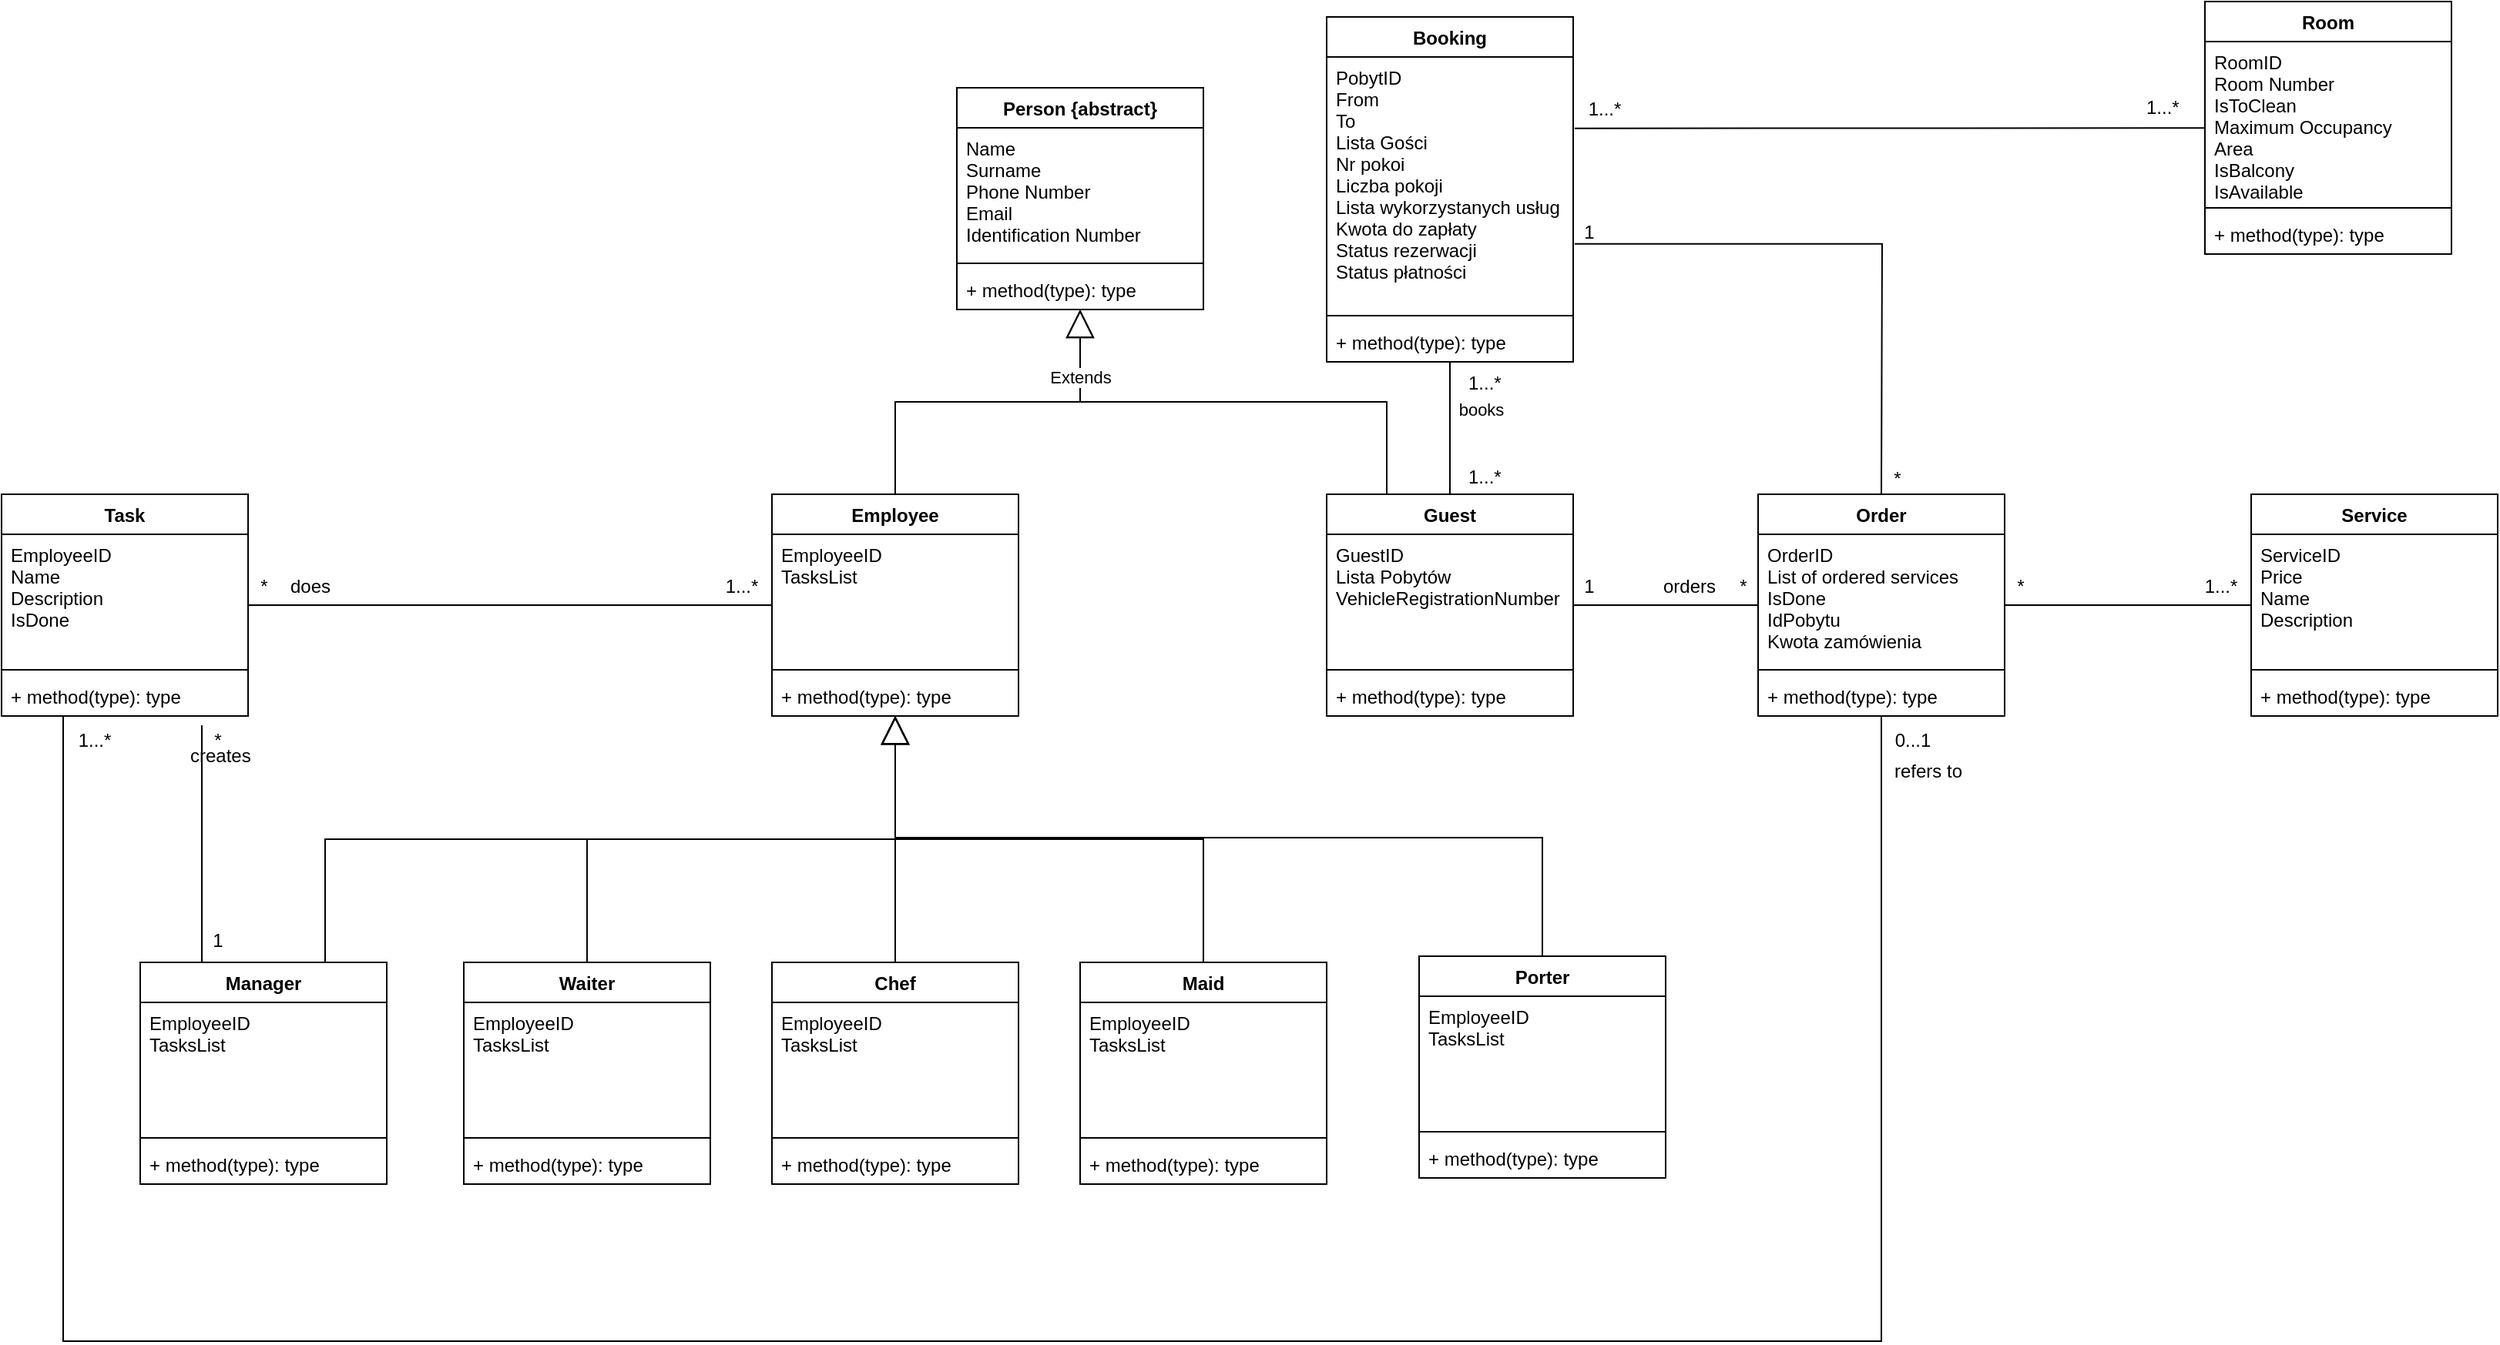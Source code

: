 <mxfile version="15.6.8" type="github">
  <diagram name="Page-1" id="efa7a0a1-bf9b-a30e-e6df-94a7791c09e9">
    <mxGraphModel dx="3256" dy="2107" grid="1" gridSize="10" guides="1" tooltips="1" connect="1" arrows="1" fold="1" page="1" pageScale="1" pageWidth="826" pageHeight="1169" background="none" math="0" shadow="0">
      <root>
        <mxCell id="0" />
        <mxCell id="1" parent="0" />
        <mxCell id="ai49O4Mp9xUd7SfKjjoI-117" value="Person {abstract}" style="swimlane;fontStyle=1;align=center;verticalAlign=top;childLayout=stackLayout;horizontal=1;startSize=26;horizontalStack=0;resizeParent=1;resizeParentMax=0;resizeLast=0;collapsible=1;marginBottom=0;" parent="1" vertex="1">
          <mxGeometry x="-160" y="-464" width="160" height="144" as="geometry" />
        </mxCell>
        <mxCell id="ai49O4Mp9xUd7SfKjjoI-118" value="Name&#xa;Surname&#xa;Phone Number&#xa;Email&#xa;Identification Number&#xa;" style="text;strokeColor=none;fillColor=none;align=left;verticalAlign=top;spacingLeft=4;spacingRight=4;overflow=hidden;rotatable=0;points=[[0,0.5],[1,0.5]];portConstraint=eastwest;" parent="ai49O4Mp9xUd7SfKjjoI-117" vertex="1">
          <mxGeometry y="26" width="160" height="84" as="geometry" />
        </mxCell>
        <mxCell id="ai49O4Mp9xUd7SfKjjoI-119" value="" style="line;strokeWidth=1;fillColor=none;align=left;verticalAlign=middle;spacingTop=-1;spacingLeft=3;spacingRight=3;rotatable=0;labelPosition=right;points=[];portConstraint=eastwest;" parent="ai49O4Mp9xUd7SfKjjoI-117" vertex="1">
          <mxGeometry y="110" width="160" height="8" as="geometry" />
        </mxCell>
        <mxCell id="ai49O4Mp9xUd7SfKjjoI-120" value="+ method(type): type" style="text;strokeColor=none;fillColor=none;align=left;verticalAlign=top;spacingLeft=4;spacingRight=4;overflow=hidden;rotatable=0;points=[[0,0.5],[1,0.5]];portConstraint=eastwest;" parent="ai49O4Mp9xUd7SfKjjoI-117" vertex="1">
          <mxGeometry y="118" width="160" height="26" as="geometry" />
        </mxCell>
        <mxCell id="ai49O4Mp9xUd7SfKjjoI-121" value="Chef" style="swimlane;fontStyle=1;align=center;verticalAlign=top;childLayout=stackLayout;horizontal=1;startSize=26;horizontalStack=0;resizeParent=1;resizeParentMax=0;resizeLast=0;collapsible=1;marginBottom=0;" parent="1" vertex="1">
          <mxGeometry x="-280" y="104" width="160" height="144" as="geometry" />
        </mxCell>
        <mxCell id="ai49O4Mp9xUd7SfKjjoI-122" value="EmployeeID&#xa;TasksList&#xa;" style="text;strokeColor=none;fillColor=none;align=left;verticalAlign=top;spacingLeft=4;spacingRight=4;overflow=hidden;rotatable=0;points=[[0,0.5],[1,0.5]];portConstraint=eastwest;" parent="ai49O4Mp9xUd7SfKjjoI-121" vertex="1">
          <mxGeometry y="26" width="160" height="84" as="geometry" />
        </mxCell>
        <mxCell id="ai49O4Mp9xUd7SfKjjoI-123" value="" style="line;strokeWidth=1;fillColor=none;align=left;verticalAlign=middle;spacingTop=-1;spacingLeft=3;spacingRight=3;rotatable=0;labelPosition=right;points=[];portConstraint=eastwest;" parent="ai49O4Mp9xUd7SfKjjoI-121" vertex="1">
          <mxGeometry y="110" width="160" height="8" as="geometry" />
        </mxCell>
        <mxCell id="ai49O4Mp9xUd7SfKjjoI-124" value="+ method(type): type" style="text;strokeColor=none;fillColor=none;align=left;verticalAlign=top;spacingLeft=4;spacingRight=4;overflow=hidden;rotatable=0;points=[[0,0.5],[1,0.5]];portConstraint=eastwest;" parent="ai49O4Mp9xUd7SfKjjoI-121" vertex="1">
          <mxGeometry y="118" width="160" height="26" as="geometry" />
        </mxCell>
        <mxCell id="ai49O4Mp9xUd7SfKjjoI-125" value="Guest&#xa;" style="swimlane;fontStyle=1;align=center;verticalAlign=top;childLayout=stackLayout;horizontal=1;startSize=26;horizontalStack=0;resizeParent=1;resizeParentMax=0;resizeLast=0;collapsible=1;marginBottom=0;" parent="1" vertex="1">
          <mxGeometry x="80" y="-200" width="160" height="144" as="geometry" />
        </mxCell>
        <mxCell id="ai49O4Mp9xUd7SfKjjoI-126" value="GuestID&#xa;Lista Pobytów&#xa;VehicleRegistrationNumber&#xa;" style="text;strokeColor=none;fillColor=none;align=left;verticalAlign=top;spacingLeft=4;spacingRight=4;overflow=hidden;rotatable=0;points=[[0,0.5],[1,0.5]];portConstraint=eastwest;" parent="ai49O4Mp9xUd7SfKjjoI-125" vertex="1">
          <mxGeometry y="26" width="160" height="84" as="geometry" />
        </mxCell>
        <mxCell id="ai49O4Mp9xUd7SfKjjoI-127" value="" style="line;strokeWidth=1;fillColor=none;align=left;verticalAlign=middle;spacingTop=-1;spacingLeft=3;spacingRight=3;rotatable=0;labelPosition=right;points=[];portConstraint=eastwest;" parent="ai49O4Mp9xUd7SfKjjoI-125" vertex="1">
          <mxGeometry y="110" width="160" height="8" as="geometry" />
        </mxCell>
        <mxCell id="ai49O4Mp9xUd7SfKjjoI-128" value="+ method(type): type" style="text;strokeColor=none;fillColor=none;align=left;verticalAlign=top;spacingLeft=4;spacingRight=4;overflow=hidden;rotatable=0;points=[[0,0.5],[1,0.5]];portConstraint=eastwest;" parent="ai49O4Mp9xUd7SfKjjoI-125" vertex="1">
          <mxGeometry y="118" width="160" height="26" as="geometry" />
        </mxCell>
        <mxCell id="ai49O4Mp9xUd7SfKjjoI-130" value="Room&#xa;" style="swimlane;fontStyle=1;align=center;verticalAlign=top;childLayout=stackLayout;horizontal=1;startSize=26;horizontalStack=0;resizeParent=1;resizeParentMax=0;resizeLast=0;collapsible=1;marginBottom=0;" parent="1" vertex="1">
          <mxGeometry x="650" y="-520" width="160" height="164" as="geometry" />
        </mxCell>
        <mxCell id="ai49O4Mp9xUd7SfKjjoI-131" value="RoomID&#xa;Room Number&#xa;IsToClean&#xa;Maximum Occupancy&#xa;Area&#xa;IsBalcony&#xa;IsAvailable&#xa;&#xa;&#xa;" style="text;strokeColor=none;fillColor=none;align=left;verticalAlign=top;spacingLeft=4;spacingRight=4;overflow=hidden;rotatable=0;points=[[0,0.5],[1,0.5]];portConstraint=eastwest;" parent="ai49O4Mp9xUd7SfKjjoI-130" vertex="1">
          <mxGeometry y="26" width="160" height="104" as="geometry" />
        </mxCell>
        <mxCell id="ai49O4Mp9xUd7SfKjjoI-132" value="" style="line;strokeWidth=1;fillColor=none;align=left;verticalAlign=middle;spacingTop=-1;spacingLeft=3;spacingRight=3;rotatable=0;labelPosition=right;points=[];portConstraint=eastwest;" parent="ai49O4Mp9xUd7SfKjjoI-130" vertex="1">
          <mxGeometry y="130" width="160" height="8" as="geometry" />
        </mxCell>
        <mxCell id="ai49O4Mp9xUd7SfKjjoI-133" value="+ method(type): type" style="text;strokeColor=none;fillColor=none;align=left;verticalAlign=top;spacingLeft=4;spacingRight=4;overflow=hidden;rotatable=0;points=[[0,0.5],[1,0.5]];portConstraint=eastwest;" parent="ai49O4Mp9xUd7SfKjjoI-130" vertex="1">
          <mxGeometry y="138" width="160" height="26" as="geometry" />
        </mxCell>
        <mxCell id="ai49O4Mp9xUd7SfKjjoI-135" value="Booking&#xa;" style="swimlane;fontStyle=1;align=center;verticalAlign=top;childLayout=stackLayout;horizontal=1;startSize=26;horizontalStack=0;resizeParent=1;resizeParentMax=0;resizeLast=0;collapsible=1;marginBottom=0;" parent="1" vertex="1">
          <mxGeometry x="80" y="-510" width="160" height="224" as="geometry" />
        </mxCell>
        <mxCell id="ai49O4Mp9xUd7SfKjjoI-136" value="PobytID&#xa;From&#xa;To&#xa;Lista Gości&#xa;Nr pokoi&#xa;Liczba pokoji&#xa;Lista wykorzystanych usług&#xa;Kwota do zapłaty&#xa;Status rezerwacji&#xa;Status płatności&#xa;&#xa;&#xa;&#xa;&#xa;&#xa;&#xa;" style="text;strokeColor=none;fillColor=none;align=left;verticalAlign=top;spacingLeft=4;spacingRight=4;overflow=hidden;rotatable=0;points=[[0,0.5],[1,0.5]];portConstraint=eastwest;" parent="ai49O4Mp9xUd7SfKjjoI-135" vertex="1">
          <mxGeometry y="26" width="160" height="164" as="geometry" />
        </mxCell>
        <mxCell id="ai49O4Mp9xUd7SfKjjoI-137" value="" style="line;strokeWidth=1;fillColor=none;align=left;verticalAlign=middle;spacingTop=-1;spacingLeft=3;spacingRight=3;rotatable=0;labelPosition=right;points=[];portConstraint=eastwest;" parent="ai49O4Mp9xUd7SfKjjoI-135" vertex="1">
          <mxGeometry y="190" width="160" height="8" as="geometry" />
        </mxCell>
        <mxCell id="ai49O4Mp9xUd7SfKjjoI-138" value="+ method(type): type" style="text;strokeColor=none;fillColor=none;align=left;verticalAlign=top;spacingLeft=4;spacingRight=4;overflow=hidden;rotatable=0;points=[[0,0.5],[1,0.5]];portConstraint=eastwest;" parent="ai49O4Mp9xUd7SfKjjoI-135" vertex="1">
          <mxGeometry y="198" width="160" height="26" as="geometry" />
        </mxCell>
        <mxCell id="ai49O4Mp9xUd7SfKjjoI-139" value="Service&#xa;" style="swimlane;fontStyle=1;align=center;verticalAlign=top;childLayout=stackLayout;horizontal=1;startSize=26;horizontalStack=0;resizeParent=1;resizeParentMax=0;resizeLast=0;collapsible=1;marginBottom=0;" parent="1" vertex="1">
          <mxGeometry x="680" y="-200" width="160" height="144" as="geometry" />
        </mxCell>
        <mxCell id="ai49O4Mp9xUd7SfKjjoI-140" value="ServiceID&#xa;Price&#xa;Name&#xa;Description&#xa;&#xa;&#xa;&#xa;" style="text;strokeColor=none;fillColor=none;align=left;verticalAlign=top;spacingLeft=4;spacingRight=4;overflow=hidden;rotatable=0;points=[[0,0.5],[1,0.5]];portConstraint=eastwest;" parent="ai49O4Mp9xUd7SfKjjoI-139" vertex="1">
          <mxGeometry y="26" width="160" height="84" as="geometry" />
        </mxCell>
        <mxCell id="ai49O4Mp9xUd7SfKjjoI-141" value="" style="line;strokeWidth=1;fillColor=none;align=left;verticalAlign=middle;spacingTop=-1;spacingLeft=3;spacingRight=3;rotatable=0;labelPosition=right;points=[];portConstraint=eastwest;" parent="ai49O4Mp9xUd7SfKjjoI-139" vertex="1">
          <mxGeometry y="110" width="160" height="8" as="geometry" />
        </mxCell>
        <mxCell id="ai49O4Mp9xUd7SfKjjoI-142" value="+ method(type): type" style="text;strokeColor=none;fillColor=none;align=left;verticalAlign=top;spacingLeft=4;spacingRight=4;overflow=hidden;rotatable=0;points=[[0,0.5],[1,0.5]];portConstraint=eastwest;" parent="ai49O4Mp9xUd7SfKjjoI-139" vertex="1">
          <mxGeometry y="118" width="160" height="26" as="geometry" />
        </mxCell>
        <mxCell id="ai49O4Mp9xUd7SfKjjoI-143" value="Order" style="swimlane;fontStyle=1;align=center;verticalAlign=top;childLayout=stackLayout;horizontal=1;startSize=26;horizontalStack=0;resizeParent=1;resizeParentMax=0;resizeLast=0;collapsible=1;marginBottom=0;" parent="1" vertex="1">
          <mxGeometry x="360" y="-200" width="160" height="144" as="geometry" />
        </mxCell>
        <mxCell id="ai49O4Mp9xUd7SfKjjoI-144" value="OrderID&#xa;List of ordered services&#xa;IsDone&#xa;IdPobytu&#xa;Kwota zamówienia&#xa;&#xa;&#xa;" style="text;strokeColor=none;fillColor=none;align=left;verticalAlign=top;spacingLeft=4;spacingRight=4;overflow=hidden;rotatable=0;points=[[0,0.5],[1,0.5]];portConstraint=eastwest;" parent="ai49O4Mp9xUd7SfKjjoI-143" vertex="1">
          <mxGeometry y="26" width="160" height="84" as="geometry" />
        </mxCell>
        <mxCell id="ai49O4Mp9xUd7SfKjjoI-145" value="" style="line;strokeWidth=1;fillColor=none;align=left;verticalAlign=middle;spacingTop=-1;spacingLeft=3;spacingRight=3;rotatable=0;labelPosition=right;points=[];portConstraint=eastwest;" parent="ai49O4Mp9xUd7SfKjjoI-143" vertex="1">
          <mxGeometry y="110" width="160" height="8" as="geometry" />
        </mxCell>
        <mxCell id="ai49O4Mp9xUd7SfKjjoI-146" value="+ method(type): type" style="text;strokeColor=none;fillColor=none;align=left;verticalAlign=top;spacingLeft=4;spacingRight=4;overflow=hidden;rotatable=0;points=[[0,0.5],[1,0.5]];portConstraint=eastwest;" parent="ai49O4Mp9xUd7SfKjjoI-143" vertex="1">
          <mxGeometry y="118" width="160" height="26" as="geometry" />
        </mxCell>
        <mxCell id="ai49O4Mp9xUd7SfKjjoI-163" value="Employee" style="swimlane;fontStyle=1;align=center;verticalAlign=top;childLayout=stackLayout;horizontal=1;startSize=26;horizontalStack=0;resizeParent=1;resizeParentMax=0;resizeLast=0;collapsible=1;marginBottom=0;" parent="1" vertex="1">
          <mxGeometry x="-280" y="-200" width="160" height="144" as="geometry" />
        </mxCell>
        <mxCell id="ai49O4Mp9xUd7SfKjjoI-164" value="EmployeeID&#xa;TasksList&#xa;" style="text;strokeColor=none;fillColor=none;align=left;verticalAlign=top;spacingLeft=4;spacingRight=4;overflow=hidden;rotatable=0;points=[[0,0.5],[1,0.5]];portConstraint=eastwest;" parent="ai49O4Mp9xUd7SfKjjoI-163" vertex="1">
          <mxGeometry y="26" width="160" height="84" as="geometry" />
        </mxCell>
        <mxCell id="ai49O4Mp9xUd7SfKjjoI-165" value="" style="line;strokeWidth=1;fillColor=none;align=left;verticalAlign=middle;spacingTop=-1;spacingLeft=3;spacingRight=3;rotatable=0;labelPosition=right;points=[];portConstraint=eastwest;" parent="ai49O4Mp9xUd7SfKjjoI-163" vertex="1">
          <mxGeometry y="110" width="160" height="8" as="geometry" />
        </mxCell>
        <mxCell id="ai49O4Mp9xUd7SfKjjoI-166" value="+ method(type): type" style="text;strokeColor=none;fillColor=none;align=left;verticalAlign=top;spacingLeft=4;spacingRight=4;overflow=hidden;rotatable=0;points=[[0,0.5],[1,0.5]];portConstraint=eastwest;" parent="ai49O4Mp9xUd7SfKjjoI-163" vertex="1">
          <mxGeometry y="118" width="160" height="26" as="geometry" />
        </mxCell>
        <mxCell id="ai49O4Mp9xUd7SfKjjoI-167" value="Porter&#xa;" style="swimlane;fontStyle=1;align=center;verticalAlign=top;childLayout=stackLayout;horizontal=1;startSize=26;horizontalStack=0;resizeParent=1;resizeParentMax=0;resizeLast=0;collapsible=1;marginBottom=0;" parent="1" vertex="1">
          <mxGeometry x="140" y="100" width="160" height="144" as="geometry" />
        </mxCell>
        <mxCell id="ai49O4Mp9xUd7SfKjjoI-168" value="EmployeeID&#xa;TasksList&#xa;" style="text;strokeColor=none;fillColor=none;align=left;verticalAlign=top;spacingLeft=4;spacingRight=4;overflow=hidden;rotatable=0;points=[[0,0.5],[1,0.5]];portConstraint=eastwest;" parent="ai49O4Mp9xUd7SfKjjoI-167" vertex="1">
          <mxGeometry y="26" width="160" height="84" as="geometry" />
        </mxCell>
        <mxCell id="ai49O4Mp9xUd7SfKjjoI-169" value="" style="line;strokeWidth=1;fillColor=none;align=left;verticalAlign=middle;spacingTop=-1;spacingLeft=3;spacingRight=3;rotatable=0;labelPosition=right;points=[];portConstraint=eastwest;" parent="ai49O4Mp9xUd7SfKjjoI-167" vertex="1">
          <mxGeometry y="110" width="160" height="8" as="geometry" />
        </mxCell>
        <mxCell id="ai49O4Mp9xUd7SfKjjoI-170" value="+ method(type): type" style="text;strokeColor=none;fillColor=none;align=left;verticalAlign=top;spacingLeft=4;spacingRight=4;overflow=hidden;rotatable=0;points=[[0,0.5],[1,0.5]];portConstraint=eastwest;" parent="ai49O4Mp9xUd7SfKjjoI-167" vertex="1">
          <mxGeometry y="118" width="160" height="26" as="geometry" />
        </mxCell>
        <mxCell id="ai49O4Mp9xUd7SfKjjoI-171" value="Manager" style="swimlane;fontStyle=1;align=center;verticalAlign=top;childLayout=stackLayout;horizontal=1;startSize=26;horizontalStack=0;resizeParent=1;resizeParentMax=0;resizeLast=0;collapsible=1;marginBottom=0;" parent="1" vertex="1">
          <mxGeometry x="-690" y="104" width="160" height="144" as="geometry" />
        </mxCell>
        <mxCell id="ai49O4Mp9xUd7SfKjjoI-172" value="EmployeeID&#xa;TasksList&#xa;" style="text;strokeColor=none;fillColor=none;align=left;verticalAlign=top;spacingLeft=4;spacingRight=4;overflow=hidden;rotatable=0;points=[[0,0.5],[1,0.5]];portConstraint=eastwest;" parent="ai49O4Mp9xUd7SfKjjoI-171" vertex="1">
          <mxGeometry y="26" width="160" height="84" as="geometry" />
        </mxCell>
        <mxCell id="ai49O4Mp9xUd7SfKjjoI-173" value="" style="line;strokeWidth=1;fillColor=none;align=left;verticalAlign=middle;spacingTop=-1;spacingLeft=3;spacingRight=3;rotatable=0;labelPosition=right;points=[];portConstraint=eastwest;" parent="ai49O4Mp9xUd7SfKjjoI-171" vertex="1">
          <mxGeometry y="110" width="160" height="8" as="geometry" />
        </mxCell>
        <mxCell id="ai49O4Mp9xUd7SfKjjoI-174" value="+ method(type): type" style="text;strokeColor=none;fillColor=none;align=left;verticalAlign=top;spacingLeft=4;spacingRight=4;overflow=hidden;rotatable=0;points=[[0,0.5],[1,0.5]];portConstraint=eastwest;" parent="ai49O4Mp9xUd7SfKjjoI-171" vertex="1">
          <mxGeometry y="118" width="160" height="26" as="geometry" />
        </mxCell>
        <mxCell id="ai49O4Mp9xUd7SfKjjoI-175" value="Waiter" style="swimlane;fontStyle=1;align=center;verticalAlign=top;childLayout=stackLayout;horizontal=1;startSize=26;horizontalStack=0;resizeParent=1;resizeParentMax=0;resizeLast=0;collapsible=1;marginBottom=0;" parent="1" vertex="1">
          <mxGeometry x="-480" y="104" width="160" height="144" as="geometry" />
        </mxCell>
        <mxCell id="ai49O4Mp9xUd7SfKjjoI-176" value="EmployeeID&#xa;TasksList&#xa;" style="text;strokeColor=none;fillColor=none;align=left;verticalAlign=top;spacingLeft=4;spacingRight=4;overflow=hidden;rotatable=0;points=[[0,0.5],[1,0.5]];portConstraint=eastwest;" parent="ai49O4Mp9xUd7SfKjjoI-175" vertex="1">
          <mxGeometry y="26" width="160" height="84" as="geometry" />
        </mxCell>
        <mxCell id="ai49O4Mp9xUd7SfKjjoI-177" value="" style="line;strokeWidth=1;fillColor=none;align=left;verticalAlign=middle;spacingTop=-1;spacingLeft=3;spacingRight=3;rotatable=0;labelPosition=right;points=[];portConstraint=eastwest;" parent="ai49O4Mp9xUd7SfKjjoI-175" vertex="1">
          <mxGeometry y="110" width="160" height="8" as="geometry" />
        </mxCell>
        <mxCell id="ai49O4Mp9xUd7SfKjjoI-178" value="+ method(type): type" style="text;strokeColor=none;fillColor=none;align=left;verticalAlign=top;spacingLeft=4;spacingRight=4;overflow=hidden;rotatable=0;points=[[0,0.5],[1,0.5]];portConstraint=eastwest;" parent="ai49O4Mp9xUd7SfKjjoI-175" vertex="1">
          <mxGeometry y="118" width="160" height="26" as="geometry" />
        </mxCell>
        <mxCell id="ai49O4Mp9xUd7SfKjjoI-179" value="Maid&#xa;" style="swimlane;fontStyle=1;align=center;verticalAlign=top;childLayout=stackLayout;horizontal=1;startSize=26;horizontalStack=0;resizeParent=1;resizeParentMax=0;resizeLast=0;collapsible=1;marginBottom=0;" parent="1" vertex="1">
          <mxGeometry x="-80" y="104" width="160" height="144" as="geometry" />
        </mxCell>
        <mxCell id="ai49O4Mp9xUd7SfKjjoI-180" value="EmployeeID&#xa;TasksList&#xa;" style="text;strokeColor=none;fillColor=none;align=left;verticalAlign=top;spacingLeft=4;spacingRight=4;overflow=hidden;rotatable=0;points=[[0,0.5],[1,0.5]];portConstraint=eastwest;" parent="ai49O4Mp9xUd7SfKjjoI-179" vertex="1">
          <mxGeometry y="26" width="160" height="84" as="geometry" />
        </mxCell>
        <mxCell id="ai49O4Mp9xUd7SfKjjoI-181" value="" style="line;strokeWidth=1;fillColor=none;align=left;verticalAlign=middle;spacingTop=-1;spacingLeft=3;spacingRight=3;rotatable=0;labelPosition=right;points=[];portConstraint=eastwest;" parent="ai49O4Mp9xUd7SfKjjoI-179" vertex="1">
          <mxGeometry y="110" width="160" height="8" as="geometry" />
        </mxCell>
        <mxCell id="ai49O4Mp9xUd7SfKjjoI-182" value="+ method(type): type" style="text;strokeColor=none;fillColor=none;align=left;verticalAlign=top;spacingLeft=4;spacingRight=4;overflow=hidden;rotatable=0;points=[[0,0.5],[1,0.5]];portConstraint=eastwest;" parent="ai49O4Mp9xUd7SfKjjoI-179" vertex="1">
          <mxGeometry y="118" width="160" height="26" as="geometry" />
        </mxCell>
        <mxCell id="ai49O4Mp9xUd7SfKjjoI-183" value="Task" style="swimlane;fontStyle=1;align=center;verticalAlign=top;childLayout=stackLayout;horizontal=1;startSize=26;horizontalStack=0;resizeParent=1;resizeParentMax=0;resizeLast=0;collapsible=1;marginBottom=0;" parent="1" vertex="1">
          <mxGeometry x="-780" y="-200" width="160" height="144" as="geometry" />
        </mxCell>
        <mxCell id="ai49O4Mp9xUd7SfKjjoI-184" value="EmployeeID&#xa;Name&#xa;Description&#xa;IsDone&#xa;" style="text;strokeColor=none;fillColor=none;align=left;verticalAlign=top;spacingLeft=4;spacingRight=4;overflow=hidden;rotatable=0;points=[[0,0.5],[1,0.5]];portConstraint=eastwest;" parent="ai49O4Mp9xUd7SfKjjoI-183" vertex="1">
          <mxGeometry y="26" width="160" height="84" as="geometry" />
        </mxCell>
        <mxCell id="ai49O4Mp9xUd7SfKjjoI-185" value="" style="line;strokeWidth=1;fillColor=none;align=left;verticalAlign=middle;spacingTop=-1;spacingLeft=3;spacingRight=3;rotatable=0;labelPosition=right;points=[];portConstraint=eastwest;" parent="ai49O4Mp9xUd7SfKjjoI-183" vertex="1">
          <mxGeometry y="110" width="160" height="8" as="geometry" />
        </mxCell>
        <mxCell id="ai49O4Mp9xUd7SfKjjoI-186" value="+ method(type): type" style="text;strokeColor=none;fillColor=none;align=left;verticalAlign=top;spacingLeft=4;spacingRight=4;overflow=hidden;rotatable=0;points=[[0,0.5],[1,0.5]];portConstraint=eastwest;" parent="ai49O4Mp9xUd7SfKjjoI-183" vertex="1">
          <mxGeometry y="118" width="160" height="26" as="geometry" />
        </mxCell>
        <mxCell id="ai49O4Mp9xUd7SfKjjoI-188" value="" style="endArrow=block;endSize=16;endFill=0;html=1;rounded=0;edgeStyle=elbowEdgeStyle;elbow=vertical;exitX=0.5;exitY=0;exitDx=0;exitDy=0;" parent="1" source="ai49O4Mp9xUd7SfKjjoI-163" target="ai49O4Mp9xUd7SfKjjoI-120" edge="1">
          <mxGeometry x="0.098" width="160" relative="1" as="geometry">
            <mxPoint x="-200" y="-250" as="sourcePoint" />
            <mxPoint x="-10" y="-333" as="targetPoint" />
            <mxPoint as="offset" />
          </mxGeometry>
        </mxCell>
        <mxCell id="ai49O4Mp9xUd7SfKjjoI-197" value="" style="endArrow=block;endSize=16;endFill=0;html=1;rounded=0;edgeStyle=elbowEdgeStyle;elbow=vertical;" parent="1" edge="1">
          <mxGeometry width="160" relative="1" as="geometry">
            <mxPoint x="119" y="-200" as="sourcePoint" />
            <mxPoint x="-80" y="-320" as="targetPoint" />
            <Array as="points">
              <mxPoint x="-10" y="-260" />
            </Array>
          </mxGeometry>
        </mxCell>
        <mxCell id="ai49O4Mp9xUd7SfKjjoI-200" value="Extends" style="edgeLabel;html=1;align=center;verticalAlign=middle;resizable=0;points=[];" parent="ai49O4Mp9xUd7SfKjjoI-197" vertex="1" connectable="0">
          <mxGeometry x="0.745" y="-2" relative="1" as="geometry">
            <mxPoint x="-2" y="3" as="offset" />
          </mxGeometry>
        </mxCell>
        <mxCell id="ai49O4Mp9xUd7SfKjjoI-202" value="" style="endArrow=block;endSize=16;endFill=0;html=1;rounded=0;edgeStyle=elbowEdgeStyle;elbow=vertical;exitX=0.75;exitY=0;exitDx=0;exitDy=0;" parent="1" source="ai49O4Mp9xUd7SfKjjoI-171" target="ai49O4Mp9xUd7SfKjjoI-163" edge="1">
          <mxGeometry x="0.098" width="160" relative="1" as="geometry">
            <mxPoint x="-560" y="100" as="sourcePoint" />
            <mxPoint x="-413" y="-70" as="targetPoint" />
            <mxPoint as="offset" />
          </mxGeometry>
        </mxCell>
        <mxCell id="ai49O4Mp9xUd7SfKjjoI-203" value="" style="endArrow=block;endSize=16;endFill=0;html=1;rounded=0;edgeStyle=elbowEdgeStyle;elbow=vertical;" parent="1" source="ai49O4Mp9xUd7SfKjjoI-175" target="ai49O4Mp9xUd7SfKjjoI-163" edge="1">
          <mxGeometry x="0.098" width="160" relative="1" as="geometry">
            <mxPoint x="-150" y="44" as="sourcePoint" />
            <mxPoint x="40" y="-76" as="targetPoint" />
            <mxPoint as="offset" />
          </mxGeometry>
        </mxCell>
        <mxCell id="ai49O4Mp9xUd7SfKjjoI-204" value="" style="endArrow=block;endSize=16;endFill=0;html=1;rounded=0;edgeStyle=elbowEdgeStyle;elbow=vertical;" parent="1" source="ai49O4Mp9xUd7SfKjjoI-121" target="ai49O4Mp9xUd7SfKjjoI-163" edge="1">
          <mxGeometry x="0.098" width="160" relative="1" as="geometry">
            <mxPoint x="-588" y="44" as="sourcePoint" />
            <mxPoint x="-398" y="-76" as="targetPoint" />
            <mxPoint as="offset" />
          </mxGeometry>
        </mxCell>
        <mxCell id="ai49O4Mp9xUd7SfKjjoI-205" value="" style="endArrow=block;endSize=16;endFill=0;html=1;rounded=0;edgeStyle=elbowEdgeStyle;elbow=vertical;exitX=0.5;exitY=0;exitDx=0;exitDy=0;" parent="1" source="ai49O4Mp9xUd7SfKjjoI-179" target="ai49O4Mp9xUd7SfKjjoI-163" edge="1">
          <mxGeometry x="0.098" width="160" relative="1" as="geometry">
            <mxPoint x="-160" y="44" as="sourcePoint" />
            <mxPoint x="30" y="-76" as="targetPoint" />
            <mxPoint as="offset" />
          </mxGeometry>
        </mxCell>
        <mxCell id="ai49O4Mp9xUd7SfKjjoI-206" value="" style="endArrow=block;endSize=16;endFill=0;html=1;rounded=0;edgeStyle=elbowEdgeStyle;elbow=vertical;" parent="1" source="ai49O4Mp9xUd7SfKjjoI-167" target="ai49O4Mp9xUd7SfKjjoI-163" edge="1">
          <mxGeometry x="0.098" width="160" relative="1" as="geometry">
            <mxPoint x="-230" y="32" as="sourcePoint" />
            <mxPoint x="-40" y="-88" as="targetPoint" />
            <mxPoint as="offset" />
            <Array as="points">
              <mxPoint x="10" y="23" />
            </Array>
          </mxGeometry>
        </mxCell>
        <mxCell id="ai49O4Mp9xUd7SfKjjoI-211" value="" style="endArrow=none;startArrow=none;endFill=0;startFill=0;html=1;verticalAlign=bottom;labelBackgroundColor=none;strokeWidth=1;rounded=0;elbow=vertical;" parent="1" source="ai49O4Mp9xUd7SfKjjoI-125" target="ai49O4Mp9xUd7SfKjjoI-143" edge="1">
          <mxGeometry width="160" relative="1" as="geometry">
            <mxPoint x="-430" y="-118" as="sourcePoint" />
            <mxPoint x="-270" y="-118" as="targetPoint" />
          </mxGeometry>
        </mxCell>
        <mxCell id="ai49O4Mp9xUd7SfKjjoI-212" value="" style="endArrow=none;startArrow=none;endFill=0;startFill=0;html=1;verticalAlign=bottom;labelBackgroundColor=none;strokeWidth=1;rounded=0;elbow=vertical;" parent="1" source="ai49O4Mp9xUd7SfKjjoI-143" target="ai49O4Mp9xUd7SfKjjoI-139" edge="1">
          <mxGeometry width="160" relative="1" as="geometry">
            <mxPoint x="520" y="-138.71" as="sourcePoint" />
            <mxPoint x="640" y="-138.71" as="targetPoint" />
          </mxGeometry>
        </mxCell>
        <mxCell id="ai49O4Mp9xUd7SfKjjoI-213" style="edgeStyle=none;rounded=0;orthogonalLoop=1;jettySize=auto;html=1;exitX=0.75;exitY=0;exitDx=0;exitDy=0;endArrow=halfCircle;endFill=0;strokeColor=default;strokeWidth=1;elbow=vertical;" parent="1" source="ai49O4Mp9xUd7SfKjjoI-135" target="ai49O4Mp9xUd7SfKjjoI-135" edge="1">
          <mxGeometry relative="1" as="geometry" />
        </mxCell>
        <mxCell id="ai49O4Mp9xUd7SfKjjoI-214" value="" style="endArrow=none;startArrow=none;endFill=0;startFill=0;html=1;verticalAlign=bottom;labelBackgroundColor=none;strokeWidth=1;rounded=0;elbow=vertical;exitX=1.006;exitY=0.74;exitDx=0;exitDy=0;exitPerimeter=0;edgeStyle=orthogonalEdgeStyle;" parent="1" source="ai49O4Mp9xUd7SfKjjoI-136" edge="1">
          <mxGeometry width="160" relative="1" as="geometry">
            <mxPoint x="250" y="-118.0" as="sourcePoint" />
            <mxPoint x="440" y="-200" as="targetPoint" />
          </mxGeometry>
        </mxCell>
        <mxCell id="ai49O4Mp9xUd7SfKjjoI-215" value="" style="endArrow=none;startArrow=none;endFill=0;startFill=0;html=1;verticalAlign=bottom;labelBackgroundColor=none;strokeWidth=1;rounded=0;elbow=vertical;exitX=1.006;exitY=0.283;exitDx=0;exitDy=0;exitPerimeter=0;" parent="1" source="ai49O4Mp9xUd7SfKjjoI-136" target="ai49O4Mp9xUd7SfKjjoI-130" edge="1">
          <mxGeometry width="160" relative="1" as="geometry">
            <mxPoint x="450" y="-285" as="sourcePoint" />
            <mxPoint x="450" y="-190" as="targetPoint" />
          </mxGeometry>
        </mxCell>
        <mxCell id="ai49O4Mp9xUd7SfKjjoI-218" value="&lt;div&gt;orders&lt;/div&gt;" style="text;html=1;align=center;verticalAlign=middle;resizable=0;points=[];autosize=1;strokeColor=none;fillColor=none;" parent="1" vertex="1">
          <mxGeometry x="290" y="-150" width="50" height="20" as="geometry" />
        </mxCell>
        <mxCell id="ai49O4Mp9xUd7SfKjjoI-223" value="" style="endArrow=none;startArrow=none;endFill=0;startFill=0;html=1;verticalAlign=bottom;labelBackgroundColor=none;strokeWidth=1;rounded=0;elbow=vertical;" parent="1" source="ai49O4Mp9xUd7SfKjjoI-163" target="ai49O4Mp9xUd7SfKjjoI-183" edge="1">
          <mxGeometry width="160" relative="1" as="geometry">
            <mxPoint x="250" y="-118" as="sourcePoint" />
            <mxPoint x="370" y="-118" as="targetPoint" />
          </mxGeometry>
        </mxCell>
        <mxCell id="ai49O4Mp9xUd7SfKjjoI-225" value="" style="endArrow=none;startArrow=none;endFill=0;startFill=0;html=1;verticalAlign=bottom;labelBackgroundColor=none;strokeWidth=1;rounded=0;elbow=vertical;" parent="1" source="ai49O4Mp9xUd7SfKjjoI-125" target="ai49O4Mp9xUd7SfKjjoI-135" edge="1">
          <mxGeometry width="160" relative="1" as="geometry">
            <mxPoint x="250" y="-118" as="sourcePoint" />
            <mxPoint x="370" y="-118" as="targetPoint" />
          </mxGeometry>
        </mxCell>
        <mxCell id="ai49O4Mp9xUd7SfKjjoI-236" value="&lt;div&gt;books&lt;/div&gt;" style="edgeLabel;html=1;align=center;verticalAlign=middle;resizable=0;points=[];" parent="ai49O4Mp9xUd7SfKjjoI-225" vertex="1" connectable="0">
          <mxGeometry x="0.535" y="-7" relative="1" as="geometry">
            <mxPoint x="13" y="11" as="offset" />
          </mxGeometry>
        </mxCell>
        <mxCell id="ai49O4Mp9xUd7SfKjjoI-235" value="" style="endArrow=none;startArrow=none;endFill=0;startFill=0;html=1;verticalAlign=bottom;labelBackgroundColor=none;strokeWidth=1;rounded=0;elbow=vertical;edgeStyle=orthogonalEdgeStyle;" parent="1" target="ai49O4Mp9xUd7SfKjjoI-186" edge="1">
          <mxGeometry width="160" relative="1" as="geometry">
            <mxPoint x="440" as="sourcePoint" />
            <mxPoint x="-700" y="-118" as="targetPoint" />
            <Array as="points">
              <mxPoint x="-740" y="350" />
            </Array>
          </mxGeometry>
        </mxCell>
        <mxCell id="ai49O4Mp9xUd7SfKjjoI-238" value="1...*" style="text;html=1;align=center;verticalAlign=middle;resizable=0;points=[];autosize=1;strokeColor=none;fillColor=none;" parent="1" vertex="1">
          <mxGeometry x="240" y="-460" width="40" height="20" as="geometry" />
        </mxCell>
        <mxCell id="ai49O4Mp9xUd7SfKjjoI-240" value="1...*" style="text;whiteSpace=wrap;html=1;" parent="1" vertex="1">
          <mxGeometry x="610" y="-465" width="50" height="30" as="geometry" />
        </mxCell>
        <mxCell id="ai49O4Mp9xUd7SfKjjoI-241" value="*" style="text;html=1;align=center;verticalAlign=middle;resizable=0;points=[];autosize=1;strokeColor=none;fillColor=none;" parent="1" vertex="1">
          <mxGeometry x="440" y="-220" width="20" height="20" as="geometry" />
        </mxCell>
        <mxCell id="ai49O4Mp9xUd7SfKjjoI-242" value="1" style="text;html=1;align=center;verticalAlign=middle;resizable=0;points=[];autosize=1;strokeColor=none;fillColor=none;" parent="1" vertex="1">
          <mxGeometry x="240" y="-380" width="20" height="20" as="geometry" />
        </mxCell>
        <mxCell id="ai49O4Mp9xUd7SfKjjoI-243" value="*" style="text;html=1;align=center;verticalAlign=middle;resizable=0;points=[];autosize=1;strokeColor=none;fillColor=none;" parent="1" vertex="1">
          <mxGeometry x="340" y="-150" width="20" height="20" as="geometry" />
        </mxCell>
        <mxCell id="ai49O4Mp9xUd7SfKjjoI-245" value="1" style="text;html=1;align=center;verticalAlign=middle;resizable=0;points=[];autosize=1;strokeColor=none;fillColor=none;" parent="1" vertex="1">
          <mxGeometry x="240" y="-150" width="20" height="20" as="geometry" />
        </mxCell>
        <mxCell id="ai49O4Mp9xUd7SfKjjoI-246" value="1...*" style="text;html=1;align=center;verticalAlign=middle;resizable=0;points=[];autosize=1;strokeColor=none;fillColor=none;" parent="1" vertex="1">
          <mxGeometry x="640" y="-150" width="40" height="20" as="geometry" />
        </mxCell>
        <mxCell id="ai49O4Mp9xUd7SfKjjoI-249" value="&lt;div&gt;*&lt;/div&gt;" style="text;html=1;align=center;verticalAlign=middle;resizable=0;points=[];autosize=1;strokeColor=none;fillColor=none;" parent="1" vertex="1">
          <mxGeometry x="520" y="-150" width="20" height="20" as="geometry" />
        </mxCell>
        <mxCell id="ai49O4Mp9xUd7SfKjjoI-250" value="1...*" style="text;whiteSpace=wrap;html=1;" parent="1" vertex="1">
          <mxGeometry x="170" y="-286" width="50" height="30" as="geometry" />
        </mxCell>
        <mxCell id="ai49O4Mp9xUd7SfKjjoI-254" value="1...*" style="text;whiteSpace=wrap;html=1;" parent="1" vertex="1">
          <mxGeometry x="170" y="-225" width="50" height="30" as="geometry" />
        </mxCell>
        <mxCell id="ai49O4Mp9xUd7SfKjjoI-257" value="" style="endArrow=none;startArrow=none;endFill=0;startFill=0;html=1;verticalAlign=bottom;labelBackgroundColor=none;strokeWidth=1;rounded=0;elbow=vertical;exitX=0.25;exitY=0;exitDx=0;exitDy=0;" parent="1" source="ai49O4Mp9xUd7SfKjjoI-171" edge="1">
          <mxGeometry width="160" relative="1" as="geometry">
            <mxPoint x="-270" y="-118.0" as="sourcePoint" />
            <mxPoint x="-650" y="-50" as="targetPoint" />
          </mxGeometry>
        </mxCell>
        <mxCell id="ai49O4Mp9xUd7SfKjjoI-258" value="does" style="text;html=1;align=center;verticalAlign=middle;resizable=0;points=[];autosize=1;strokeColor=none;fillColor=none;" parent="1" vertex="1">
          <mxGeometry x="-600" y="-150" width="40" height="20" as="geometry" />
        </mxCell>
        <mxCell id="ai49O4Mp9xUd7SfKjjoI-261" value="" style="endArrow=none;startArrow=none;endFill=0;startFill=0;html=1;verticalAlign=bottom;labelBackgroundColor=none;strokeWidth=1;rounded=0;elbow=vertical;edgeStyle=orthogonalEdgeStyle;" parent="1" source="ai49O4Mp9xUd7SfKjjoI-143" edge="1">
          <mxGeometry width="160" relative="1" as="geometry">
            <mxPoint x="440" y="-56.0" as="sourcePoint" />
            <mxPoint x="440" as="targetPoint" />
            <Array as="points">
              <mxPoint x="440" y="350" />
            </Array>
          </mxGeometry>
        </mxCell>
        <mxCell id="ai49O4Mp9xUd7SfKjjoI-262" value="&lt;span style=&quot;white-space: pre&quot;&gt; &lt;/span&gt;creates" style="text;html=1;align=center;verticalAlign=middle;resizable=0;points=[];autosize=1;strokeColor=none;fillColor=none;" parent="1" vertex="1">
          <mxGeometry x="-680" y="-40" width="80" height="20" as="geometry" />
        </mxCell>
        <mxCell id="ai49O4Mp9xUd7SfKjjoI-263" value="*" style="text;html=1;align=center;verticalAlign=middle;resizable=0;points=[];autosize=1;strokeColor=none;fillColor=none;" parent="1" vertex="1">
          <mxGeometry x="-650" y="-50" width="20" height="20" as="geometry" />
        </mxCell>
        <mxCell id="ai49O4Mp9xUd7SfKjjoI-264" value="1" style="text;html=1;align=center;verticalAlign=middle;resizable=0;points=[];autosize=1;strokeColor=none;fillColor=none;" parent="1" vertex="1">
          <mxGeometry x="-650" y="80" width="20" height="20" as="geometry" />
        </mxCell>
        <mxCell id="ai49O4Mp9xUd7SfKjjoI-265" value="0...1" style="text;html=1;align=center;verticalAlign=middle;resizable=0;points=[];autosize=1;strokeColor=none;fillColor=none;" parent="1" vertex="1">
          <mxGeometry x="440" y="-50" width="40" height="20" as="geometry" />
        </mxCell>
        <mxCell id="ai49O4Mp9xUd7SfKjjoI-266" value="1...*" style="text;html=1;align=center;verticalAlign=middle;resizable=0;points=[];autosize=1;strokeColor=none;fillColor=none;" parent="1" vertex="1">
          <mxGeometry x="-740" y="-50" width="40" height="20" as="geometry" />
        </mxCell>
        <mxCell id="ai49O4Mp9xUd7SfKjjoI-267" value="*" style="text;html=1;align=center;verticalAlign=middle;resizable=0;points=[];autosize=1;strokeColor=none;fillColor=none;" parent="1" vertex="1">
          <mxGeometry x="-620" y="-150" width="20" height="20" as="geometry" />
        </mxCell>
        <mxCell id="ai49O4Mp9xUd7SfKjjoI-268" value="1...*" style="text;html=1;align=center;verticalAlign=middle;resizable=0;points=[];autosize=1;strokeColor=none;fillColor=none;" parent="1" vertex="1">
          <mxGeometry x="-320" y="-150" width="40" height="20" as="geometry" />
        </mxCell>
        <mxCell id="ai49O4Mp9xUd7SfKjjoI-269" value="refers to" style="text;html=1;align=center;verticalAlign=middle;resizable=0;points=[];autosize=1;strokeColor=none;fillColor=none;" parent="1" vertex="1">
          <mxGeometry x="440" y="-30" width="60" height="20" as="geometry" />
        </mxCell>
      </root>
    </mxGraphModel>
  </diagram>
</mxfile>
